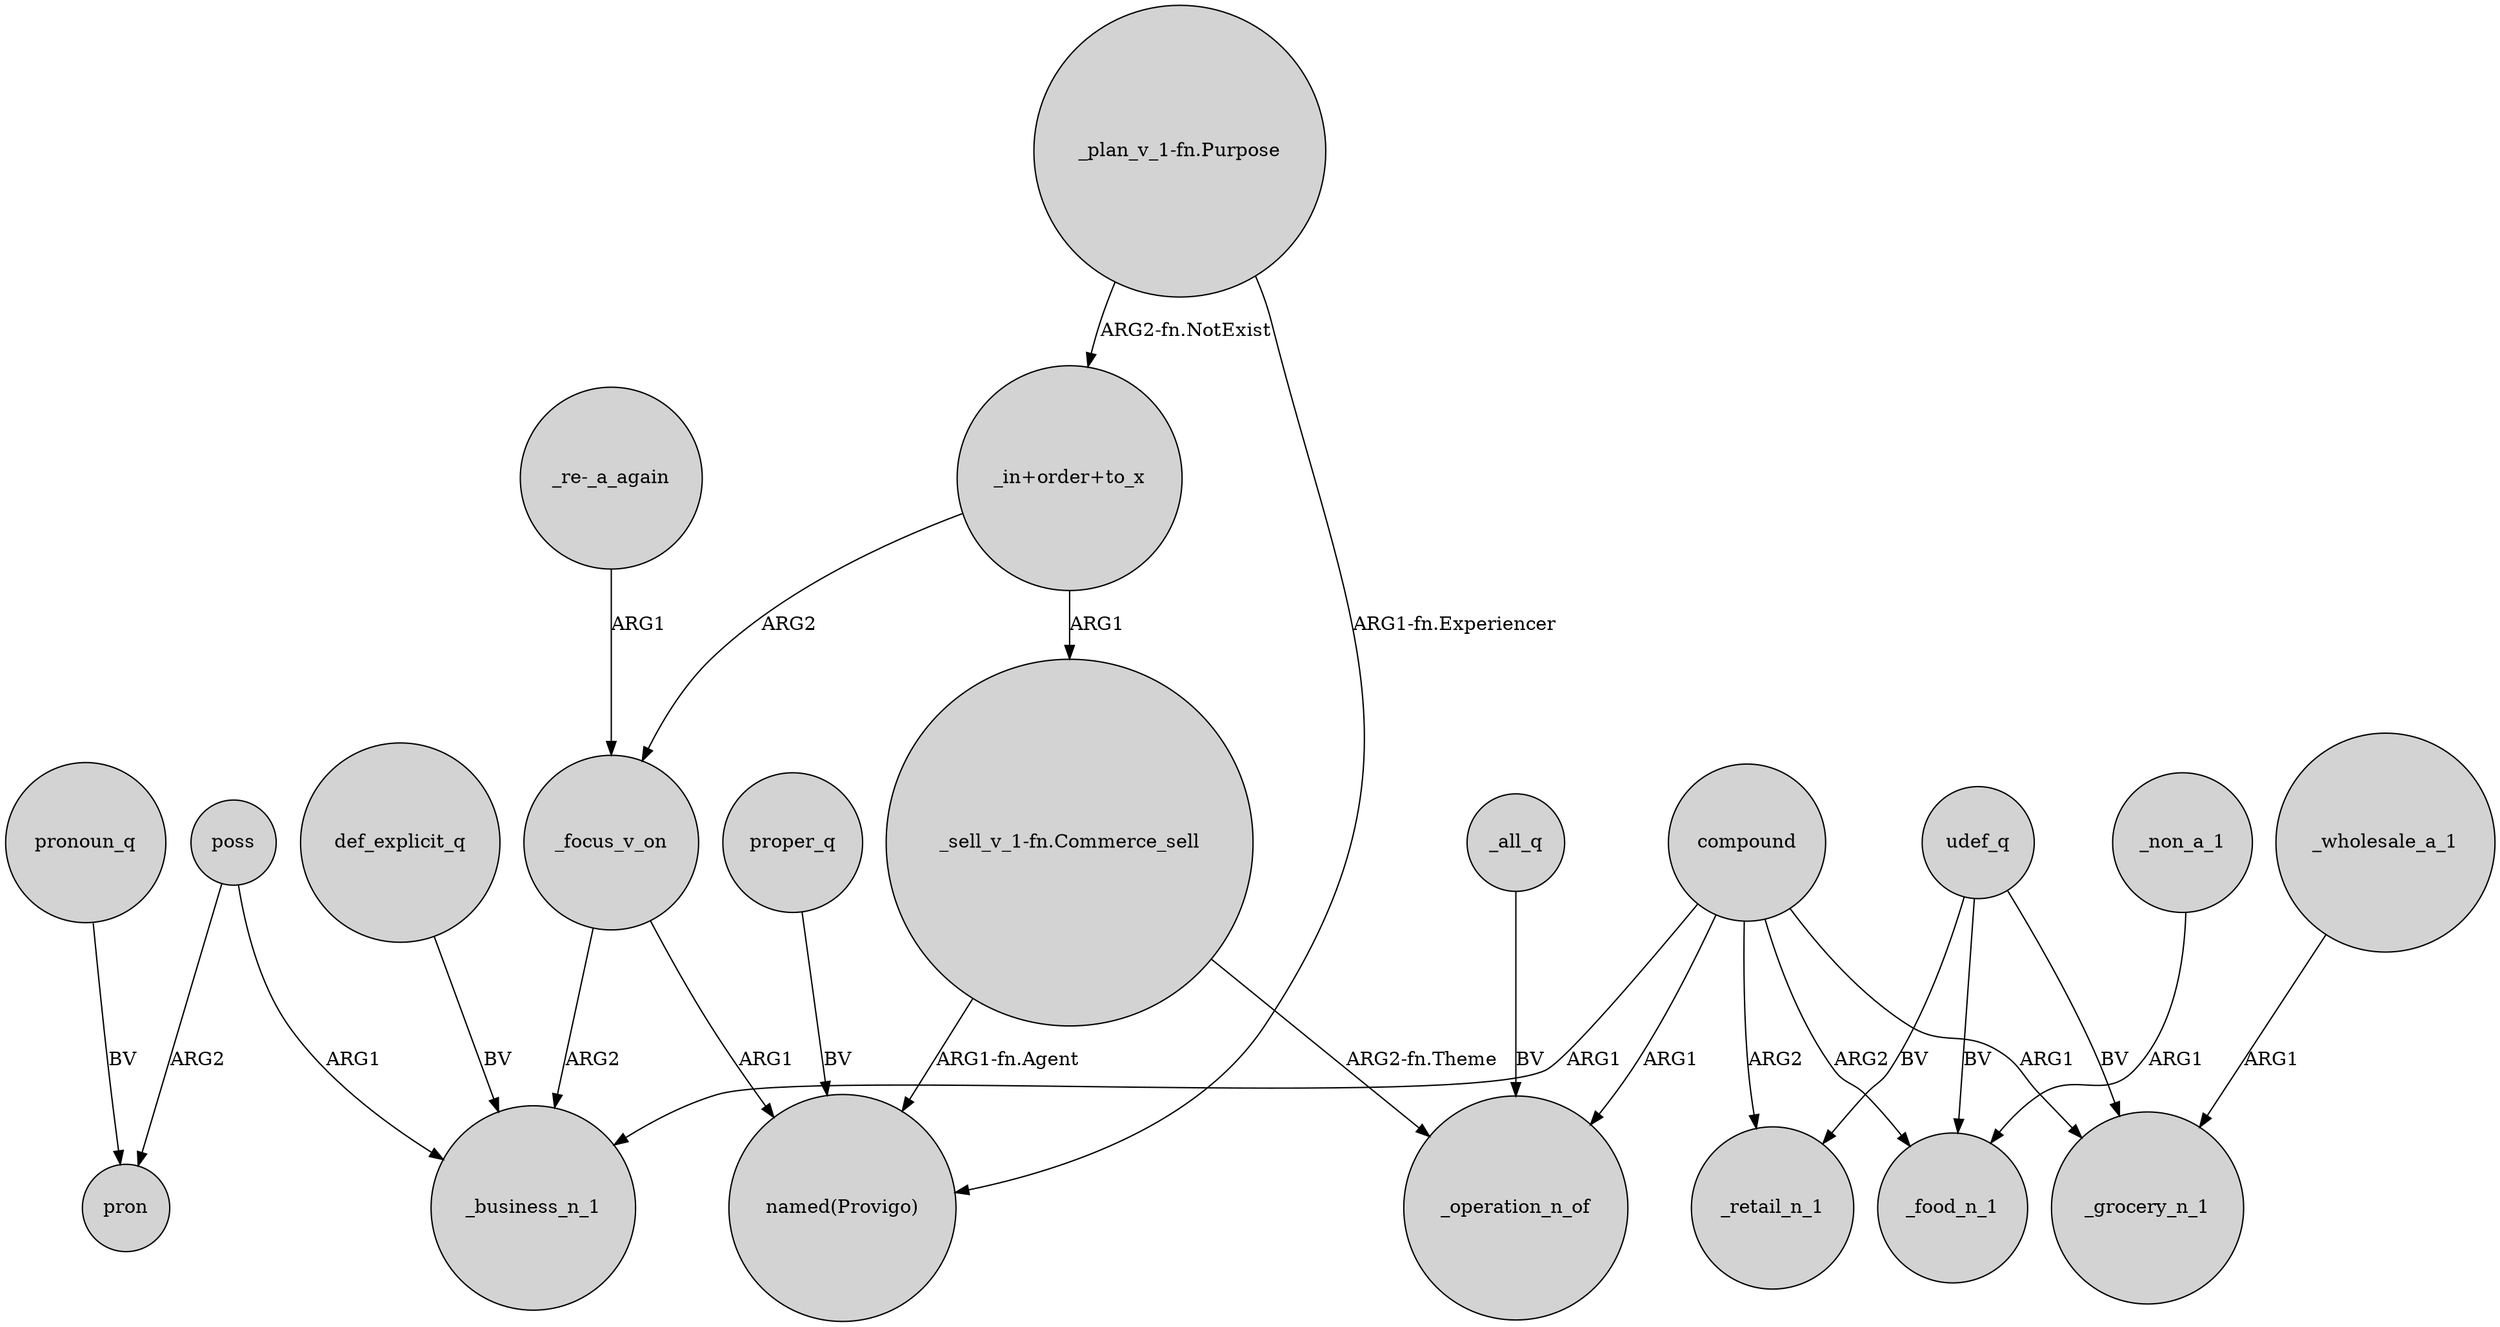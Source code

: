 digraph {
	node [shape=circle style=filled]
	compound -> _operation_n_of [label=ARG1]
	compound -> _food_n_1 [label=ARG2]
	poss -> pron [label=ARG2]
	_focus_v_on -> _business_n_1 [label=ARG2]
	_non_a_1 -> _food_n_1 [label=ARG1]
	"_re-_a_again" -> _focus_v_on [label=ARG1]
	compound -> _retail_n_1 [label=ARG2]
	poss -> _business_n_1 [label=ARG1]
	udef_q -> _grocery_n_1 [label=BV]
	_focus_v_on -> "named(Provigo)" [label=ARG1]
	udef_q -> _food_n_1 [label=BV]
	pronoun_q -> pron [label=BV]
	compound -> _business_n_1 [label=ARG1]
	"_plan_v_1-fn.Purpose" -> "named(Provigo)" [label="ARG1-fn.Experiencer"]
	"_sell_v_1-fn.Commerce_sell" -> "named(Provigo)" [label="ARG1-fn.Agent"]
	compound -> _grocery_n_1 [label=ARG1]
	_wholesale_a_1 -> _grocery_n_1 [label=ARG1]
	"_in+order+to_x" -> "_sell_v_1-fn.Commerce_sell" [label=ARG1]
	"_in+order+to_x" -> _focus_v_on [label=ARG2]
	udef_q -> _retail_n_1 [label=BV]
	"_plan_v_1-fn.Purpose" -> "_in+order+to_x" [label="ARG2-fn.NotExist"]
	_all_q -> _operation_n_of [label=BV]
	"_sell_v_1-fn.Commerce_sell" -> _operation_n_of [label="ARG2-fn.Theme"]
	proper_q -> "named(Provigo)" [label=BV]
	def_explicit_q -> _business_n_1 [label=BV]
}
